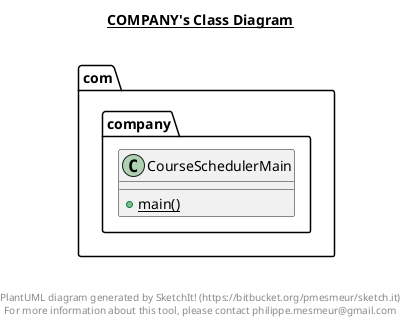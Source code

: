 @startuml

title __COMPANY's Class Diagram__\n

  namespace com.company {
    class com.company.CourseSchedulerMain {
        {static} + main()
    }
  }
  



right footer


PlantUML diagram generated by SketchIt! (https://bitbucket.org/pmesmeur/sketch.it)
For more information about this tool, please contact philippe.mesmeur@gmail.com
endfooter

@enduml
